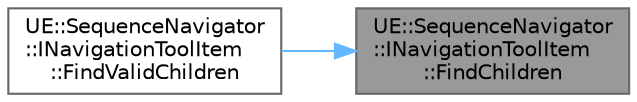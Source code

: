 digraph "UE::SequenceNavigator::INavigationToolItem::FindChildren"
{
 // INTERACTIVE_SVG=YES
 // LATEX_PDF_SIZE
  bgcolor="transparent";
  edge [fontname=Helvetica,fontsize=10,labelfontname=Helvetica,labelfontsize=10];
  node [fontname=Helvetica,fontsize=10,shape=box,height=0.2,width=0.4];
  rankdir="RL";
  Node1 [id="Node000001",label="UE::SequenceNavigator\l::INavigationToolItem\l::FindChildren",height=0.2,width=0.4,color="gray40", fillcolor="grey60", style="filled", fontcolor="black",tooltip="Figures out the Children of this Item."];
  Node1 -> Node2 [id="edge1_Node000001_Node000002",dir="back",color="steelblue1",style="solid",tooltip=" "];
  Node2 [id="Node000002",label="UE::SequenceNavigator\l::INavigationToolItem\l::FindValidChildren",height=0.2,width=0.4,color="grey40", fillcolor="white", style="filled",URL="$de/d6f/classUE_1_1SequenceNavigator_1_1INavigationToolItem.html#a7fc7ea33c3079dc35afa308b3b3715cd",tooltip=" "];
}
